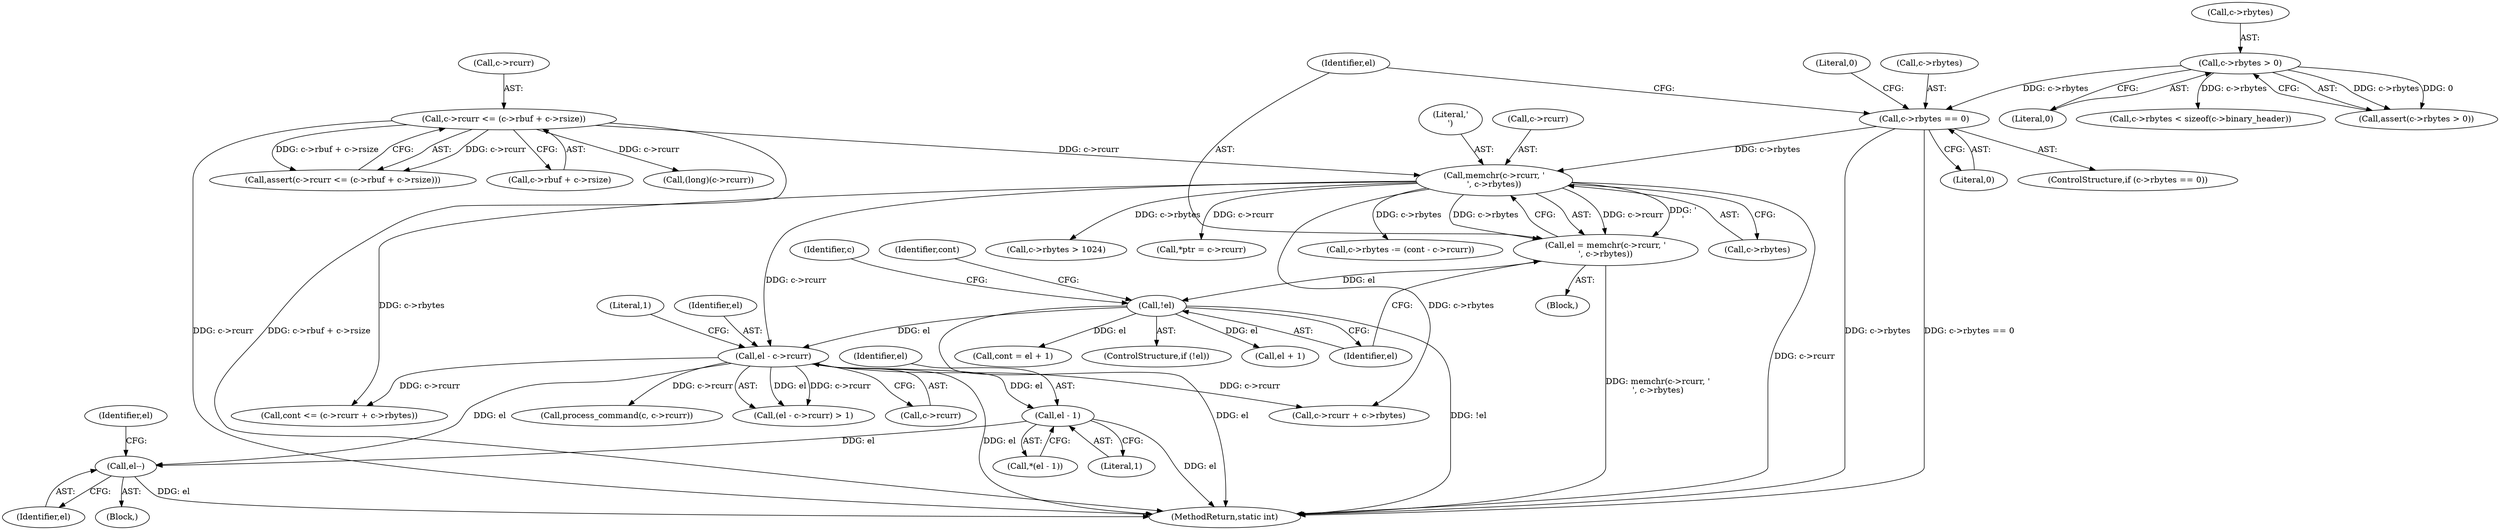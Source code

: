 digraph "0_memcached_d9cd01ede97f4145af9781d448c62a3318952719@pointer" {
"1000549" [label="(Call,el - 1)"];
"1000541" [label="(Call,el - c->rcurr)"];
"1000493" [label="(Call,!el)"];
"1000482" [label="(Call,el = memchr(c->rcurr, '\n', c->rbytes))"];
"1000484" [label="(Call,memchr(c->rcurr, '\n', c->rbytes))"];
"1000115" [label="(Call,c->rcurr <= (c->rbuf + c->rsize))"];
"1000475" [label="(Call,c->rbytes == 0)"];
"1000127" [label="(Call,c->rbytes > 0)"];
"1000554" [label="(Call,el--)"];
"1000561" [label="(Call,cont <= (c->rcurr + c->rbytes))"];
"1000116" [label="(Call,c->rcurr)"];
"1000542" [label="(Identifier,el)"];
"1000494" [label="(Identifier,el)"];
"1000497" [label="(Call,c->rbytes > 1024)"];
"1000479" [label="(Literal,0)"];
"1000482" [label="(Call,el = memchr(c->rcurr, '\n', c->rbytes))"];
"1000471" [label="(Block,)"];
"1000558" [label="(Identifier,el)"];
"1000504" [label="(Call,*ptr = c->rcurr)"];
"1000563" [label="(Call,c->rcurr + c->rbytes)"];
"1000476" [label="(Call,c->rbytes)"];
"1000114" [label="(Call,assert(c->rcurr <= (c->rbuf + c->rsize)))"];
"1000533" [label="(Call,cont = el + 1)"];
"1000554" [label="(Call,el--)"];
"1000115" [label="(Call,c->rcurr <= (c->rbuf + c->rsize))"];
"1000475" [label="(Call,c->rbytes == 0)"];
"1000551" [label="(Literal,1)"];
"1000127" [label="(Call,c->rbytes > 0)"];
"1000119" [label="(Call,c->rbuf + c->rsize)"];
"1000570" [label="(Call,process_command(c, c->rcurr))"];
"1000603" [label="(MethodReturn,static int)"];
"1000534" [label="(Identifier,cont)"];
"1000555" [label="(Identifier,el)"];
"1000553" [label="(Block,)"];
"1000541" [label="(Call,el - c->rcurr)"];
"1000483" [label="(Identifier,el)"];
"1000548" [label="(Call,*(el - 1))"];
"1000131" [label="(Literal,0)"];
"1000211" [label="(Call,(long)(c->rcurr))"];
"1000575" [label="(Call,c->rbytes -= (cont - c->rcurr))"];
"1000540" [label="(Call,(el - c->rcurr) > 1)"];
"1000485" [label="(Call,c->rcurr)"];
"1000489" [label="(Call,c->rbytes)"];
"1000128" [label="(Call,c->rbytes)"];
"1000550" [label="(Identifier,el)"];
"1000546" [label="(Literal,1)"];
"1000493" [label="(Call,!el)"];
"1000492" [label="(ControlStructure,if (!el))"];
"1000481" [label="(Literal,0)"];
"1000499" [label="(Identifier,c)"];
"1000195" [label="(Call,c->rbytes < sizeof(c->binary_header))"];
"1000535" [label="(Call,el + 1)"];
"1000543" [label="(Call,c->rcurr)"];
"1000484" [label="(Call,memchr(c->rcurr, '\n', c->rbytes))"];
"1000549" [label="(Call,el - 1)"];
"1000474" [label="(ControlStructure,if (c->rbytes == 0))"];
"1000126" [label="(Call,assert(c->rbytes > 0))"];
"1000488" [label="(Literal,'\n')"];
"1000549" -> "1000548"  [label="AST: "];
"1000549" -> "1000551"  [label="CFG: "];
"1000550" -> "1000549"  [label="AST: "];
"1000551" -> "1000549"  [label="AST: "];
"1000548" -> "1000549"  [label="CFG: "];
"1000549" -> "1000603"  [label="DDG: el"];
"1000541" -> "1000549"  [label="DDG: el"];
"1000549" -> "1000554"  [label="DDG: el"];
"1000541" -> "1000540"  [label="AST: "];
"1000541" -> "1000543"  [label="CFG: "];
"1000542" -> "1000541"  [label="AST: "];
"1000543" -> "1000541"  [label="AST: "];
"1000546" -> "1000541"  [label="CFG: "];
"1000541" -> "1000603"  [label="DDG: el"];
"1000541" -> "1000540"  [label="DDG: el"];
"1000541" -> "1000540"  [label="DDG: c->rcurr"];
"1000493" -> "1000541"  [label="DDG: el"];
"1000484" -> "1000541"  [label="DDG: c->rcurr"];
"1000541" -> "1000554"  [label="DDG: el"];
"1000541" -> "1000561"  [label="DDG: c->rcurr"];
"1000541" -> "1000563"  [label="DDG: c->rcurr"];
"1000541" -> "1000570"  [label="DDG: c->rcurr"];
"1000493" -> "1000492"  [label="AST: "];
"1000493" -> "1000494"  [label="CFG: "];
"1000494" -> "1000493"  [label="AST: "];
"1000499" -> "1000493"  [label="CFG: "];
"1000534" -> "1000493"  [label="CFG: "];
"1000493" -> "1000603"  [label="DDG: el"];
"1000493" -> "1000603"  [label="DDG: !el"];
"1000482" -> "1000493"  [label="DDG: el"];
"1000493" -> "1000533"  [label="DDG: el"];
"1000493" -> "1000535"  [label="DDG: el"];
"1000482" -> "1000471"  [label="AST: "];
"1000482" -> "1000484"  [label="CFG: "];
"1000483" -> "1000482"  [label="AST: "];
"1000484" -> "1000482"  [label="AST: "];
"1000494" -> "1000482"  [label="CFG: "];
"1000482" -> "1000603"  [label="DDG: memchr(c->rcurr, '\n', c->rbytes)"];
"1000484" -> "1000482"  [label="DDG: c->rcurr"];
"1000484" -> "1000482"  [label="DDG: '\n'"];
"1000484" -> "1000482"  [label="DDG: c->rbytes"];
"1000484" -> "1000489"  [label="CFG: "];
"1000485" -> "1000484"  [label="AST: "];
"1000488" -> "1000484"  [label="AST: "];
"1000489" -> "1000484"  [label="AST: "];
"1000484" -> "1000603"  [label="DDG: c->rcurr"];
"1000115" -> "1000484"  [label="DDG: c->rcurr"];
"1000475" -> "1000484"  [label="DDG: c->rbytes"];
"1000484" -> "1000497"  [label="DDG: c->rbytes"];
"1000484" -> "1000504"  [label="DDG: c->rcurr"];
"1000484" -> "1000561"  [label="DDG: c->rbytes"];
"1000484" -> "1000563"  [label="DDG: c->rbytes"];
"1000484" -> "1000575"  [label="DDG: c->rbytes"];
"1000115" -> "1000114"  [label="AST: "];
"1000115" -> "1000119"  [label="CFG: "];
"1000116" -> "1000115"  [label="AST: "];
"1000119" -> "1000115"  [label="AST: "];
"1000114" -> "1000115"  [label="CFG: "];
"1000115" -> "1000603"  [label="DDG: c->rbuf + c->rsize"];
"1000115" -> "1000603"  [label="DDG: c->rcurr"];
"1000115" -> "1000114"  [label="DDG: c->rcurr"];
"1000115" -> "1000114"  [label="DDG: c->rbuf + c->rsize"];
"1000115" -> "1000211"  [label="DDG: c->rcurr"];
"1000475" -> "1000474"  [label="AST: "];
"1000475" -> "1000479"  [label="CFG: "];
"1000476" -> "1000475"  [label="AST: "];
"1000479" -> "1000475"  [label="AST: "];
"1000481" -> "1000475"  [label="CFG: "];
"1000483" -> "1000475"  [label="CFG: "];
"1000475" -> "1000603"  [label="DDG: c->rbytes"];
"1000475" -> "1000603"  [label="DDG: c->rbytes == 0"];
"1000127" -> "1000475"  [label="DDG: c->rbytes"];
"1000127" -> "1000126"  [label="AST: "];
"1000127" -> "1000131"  [label="CFG: "];
"1000128" -> "1000127"  [label="AST: "];
"1000131" -> "1000127"  [label="AST: "];
"1000126" -> "1000127"  [label="CFG: "];
"1000127" -> "1000126"  [label="DDG: c->rbytes"];
"1000127" -> "1000126"  [label="DDG: 0"];
"1000127" -> "1000195"  [label="DDG: c->rbytes"];
"1000554" -> "1000553"  [label="AST: "];
"1000554" -> "1000555"  [label="CFG: "];
"1000555" -> "1000554"  [label="AST: "];
"1000558" -> "1000554"  [label="CFG: "];
"1000554" -> "1000603"  [label="DDG: el"];
}
